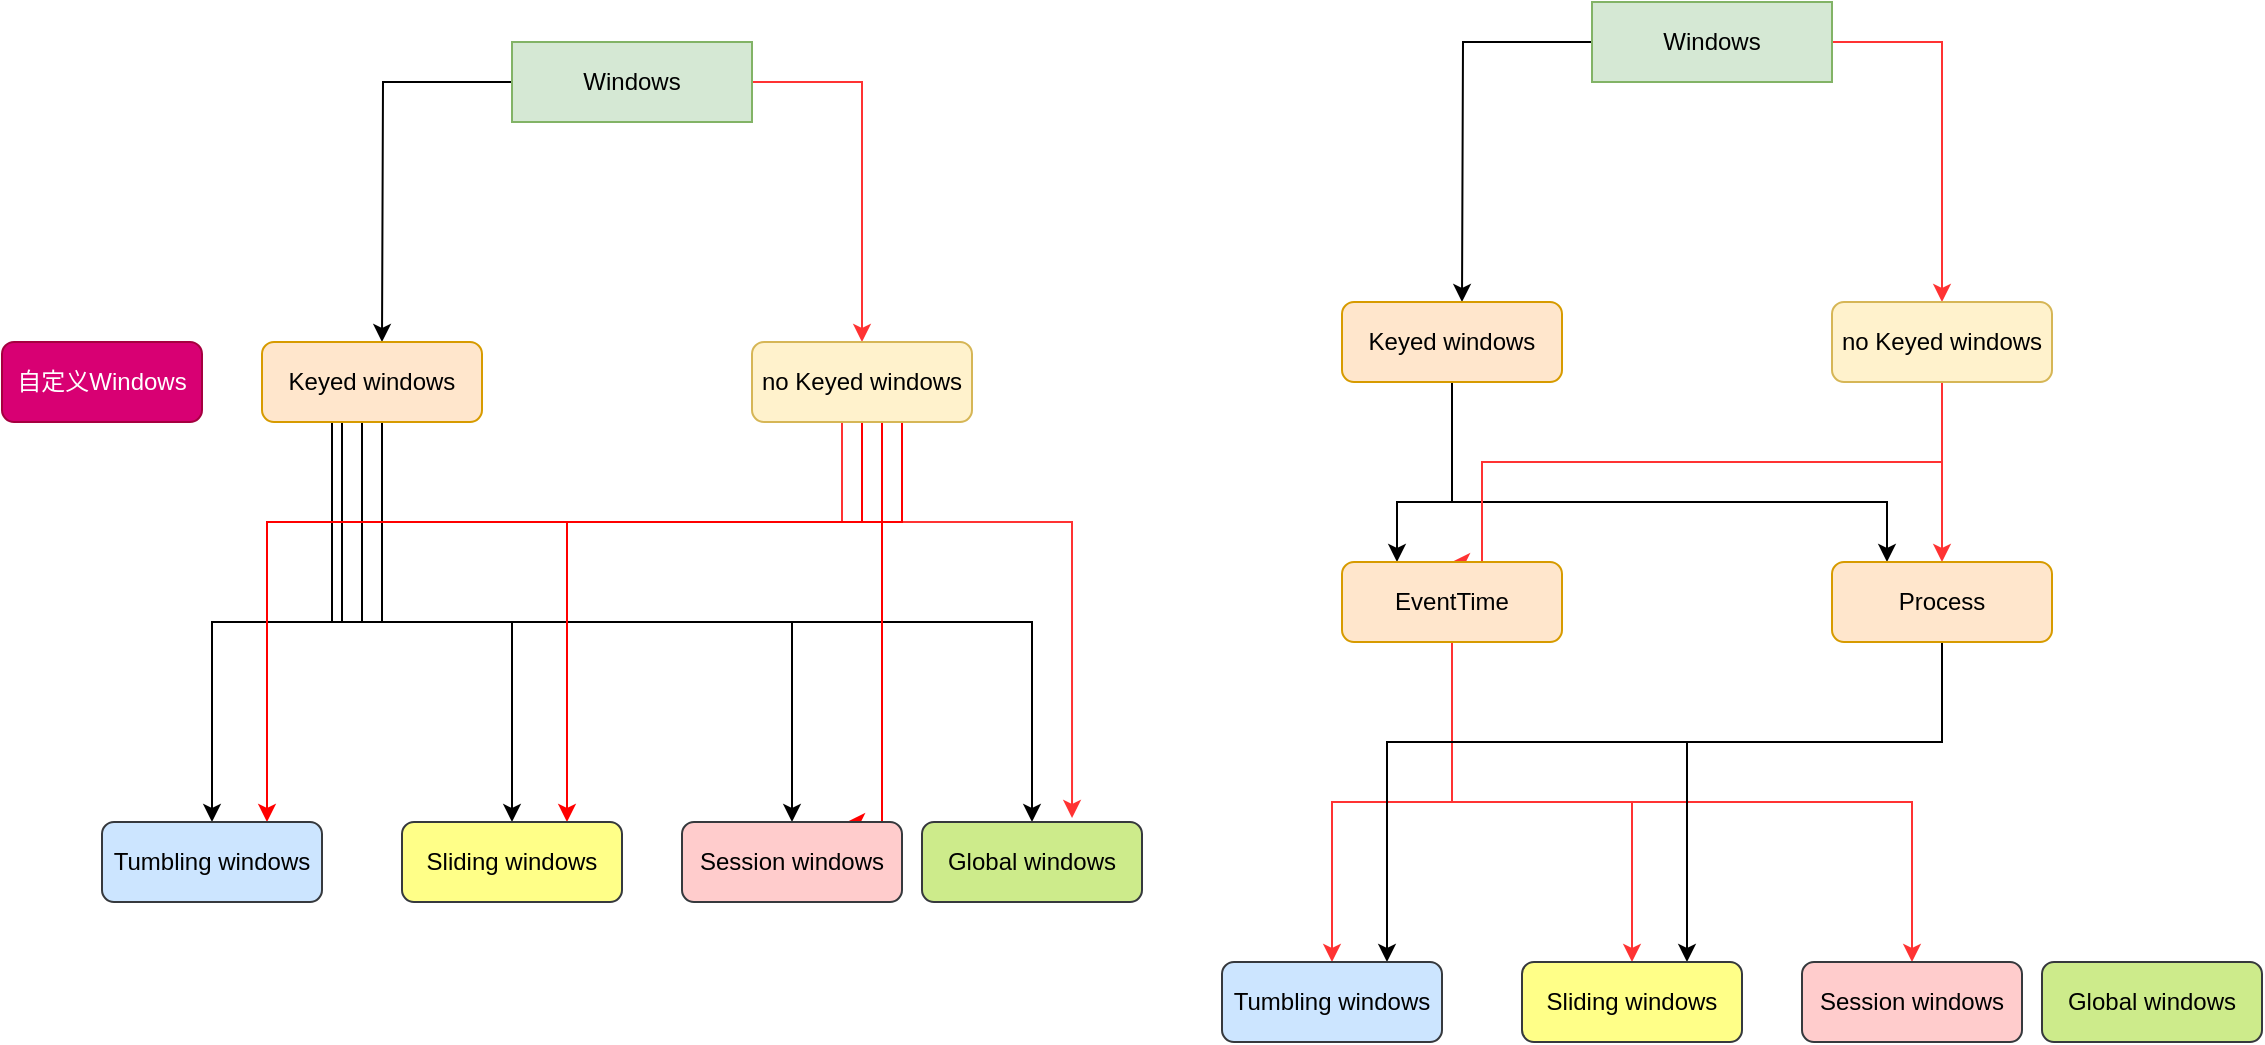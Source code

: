 <mxfile version="12.7.0" type="github">
  <diagram id="Ru3XZOxicHoybBzfZcY0" name="Page-1">
    <mxGraphModel dx="1613" dy="625" grid="1" gridSize="10" guides="1" tooltips="1" connect="1" arrows="1" fold="1" page="1" pageScale="1" pageWidth="827" pageHeight="1169" math="0" shadow="0">
      <root>
        <mxCell id="0"/>
        <mxCell id="1" parent="0"/>
        <mxCell id="Q_9SOwpwp80XgvmVCXkO-13" style="edgeStyle=orthogonalEdgeStyle;rounded=0;orthogonalLoop=1;jettySize=auto;html=1;entryX=0.5;entryY=0;entryDx=0;entryDy=0;strokeColor=#FF3333;" edge="1" parent="1" source="Q_9SOwpwp80XgvmVCXkO-1">
          <mxGeometry relative="1" as="geometry">
            <mxPoint x="-370" y="200" as="targetPoint"/>
            <Array as="points">
              <mxPoint x="-370" y="70"/>
            </Array>
          </mxGeometry>
        </mxCell>
        <mxCell id="Q_9SOwpwp80XgvmVCXkO-14" style="edgeStyle=orthogonalEdgeStyle;rounded=0;orthogonalLoop=1;jettySize=auto;html=1;" edge="1" parent="1" source="Q_9SOwpwp80XgvmVCXkO-1">
          <mxGeometry relative="1" as="geometry">
            <mxPoint x="-610" y="200" as="targetPoint"/>
          </mxGeometry>
        </mxCell>
        <mxCell id="Q_9SOwpwp80XgvmVCXkO-1" value="Windows" style="rounded=0;whiteSpace=wrap;html=1;fillColor=#d5e8d4;strokeColor=#82b366;" vertex="1" parent="1">
          <mxGeometry x="-545" y="50" width="120" height="40" as="geometry"/>
        </mxCell>
        <mxCell id="Q_9SOwpwp80XgvmVCXkO-15" style="edgeStyle=orthogonalEdgeStyle;rounded=0;orthogonalLoop=1;jettySize=auto;html=1;" edge="1" parent="1" source="Q_9SOwpwp80XgvmVCXkO-2" target="Q_9SOwpwp80XgvmVCXkO-6">
          <mxGeometry relative="1" as="geometry">
            <Array as="points">
              <mxPoint x="-620" y="340"/>
              <mxPoint x="-695" y="340"/>
            </Array>
          </mxGeometry>
        </mxCell>
        <mxCell id="Q_9SOwpwp80XgvmVCXkO-16" style="edgeStyle=orthogonalEdgeStyle;rounded=0;orthogonalLoop=1;jettySize=auto;html=1;entryX=0.5;entryY=0;entryDx=0;entryDy=0;" edge="1" parent="1" source="Q_9SOwpwp80XgvmVCXkO-2" target="Q_9SOwpwp80XgvmVCXkO-4">
          <mxGeometry relative="1" as="geometry">
            <Array as="points">
              <mxPoint x="-630" y="340"/>
              <mxPoint x="-545" y="340"/>
            </Array>
          </mxGeometry>
        </mxCell>
        <mxCell id="Q_9SOwpwp80XgvmVCXkO-17" style="edgeStyle=orthogonalEdgeStyle;rounded=0;orthogonalLoop=1;jettySize=auto;html=1;" edge="1" parent="1" source="Q_9SOwpwp80XgvmVCXkO-2" target="Q_9SOwpwp80XgvmVCXkO-7">
          <mxGeometry relative="1" as="geometry">
            <Array as="points">
              <mxPoint x="-635" y="340"/>
              <mxPoint x="-405" y="340"/>
            </Array>
          </mxGeometry>
        </mxCell>
        <mxCell id="Q_9SOwpwp80XgvmVCXkO-18" style="edgeStyle=orthogonalEdgeStyle;rounded=0;orthogonalLoop=1;jettySize=auto;html=1;entryX=0.5;entryY=0;entryDx=0;entryDy=0;" edge="1" parent="1" source="Q_9SOwpwp80XgvmVCXkO-2" target="Q_9SOwpwp80XgvmVCXkO-5">
          <mxGeometry relative="1" as="geometry">
            <Array as="points">
              <mxPoint x="-610" y="340"/>
              <mxPoint x="-285" y="340"/>
            </Array>
          </mxGeometry>
        </mxCell>
        <mxCell id="Q_9SOwpwp80XgvmVCXkO-2" value="Keyed windows" style="rounded=1;whiteSpace=wrap;html=1;fillColor=#ffe6cc;strokeColor=#d79b00;" vertex="1" parent="1">
          <mxGeometry x="-670" y="200" width="110" height="40" as="geometry"/>
        </mxCell>
        <mxCell id="Q_9SOwpwp80XgvmVCXkO-19" style="edgeStyle=orthogonalEdgeStyle;rounded=0;orthogonalLoop=1;jettySize=auto;html=1;entryX=0.682;entryY=-0.05;entryDx=0;entryDy=0;entryPerimeter=0;strokeColor=#FF3333;" edge="1" parent="1" source="Q_9SOwpwp80XgvmVCXkO-3" target="Q_9SOwpwp80XgvmVCXkO-5">
          <mxGeometry relative="1" as="geometry">
            <Array as="points">
              <mxPoint x="-380" y="290"/>
              <mxPoint x="-265" y="290"/>
            </Array>
          </mxGeometry>
        </mxCell>
        <mxCell id="Q_9SOwpwp80XgvmVCXkO-20" style="edgeStyle=orthogonalEdgeStyle;rounded=0;orthogonalLoop=1;jettySize=auto;html=1;entryX=0.75;entryY=0;entryDx=0;entryDy=0;strokeColor=#FF0000;" edge="1" parent="1" source="Q_9SOwpwp80XgvmVCXkO-3" target="Q_9SOwpwp80XgvmVCXkO-7">
          <mxGeometry relative="1" as="geometry">
            <Array as="points">
              <mxPoint x="-360" y="440"/>
            </Array>
          </mxGeometry>
        </mxCell>
        <mxCell id="Q_9SOwpwp80XgvmVCXkO-21" style="edgeStyle=orthogonalEdgeStyle;rounded=0;orthogonalLoop=1;jettySize=auto;html=1;entryX=0.75;entryY=0;entryDx=0;entryDy=0;strokeColor=#FF0000;" edge="1" parent="1" source="Q_9SOwpwp80XgvmVCXkO-3" target="Q_9SOwpwp80XgvmVCXkO-4">
          <mxGeometry relative="1" as="geometry">
            <Array as="points">
              <mxPoint x="-370" y="290"/>
              <mxPoint x="-517" y="290"/>
            </Array>
          </mxGeometry>
        </mxCell>
        <mxCell id="Q_9SOwpwp80XgvmVCXkO-22" style="edgeStyle=orthogonalEdgeStyle;rounded=0;orthogonalLoop=1;jettySize=auto;html=1;entryX=0.75;entryY=0;entryDx=0;entryDy=0;fillColor=#ffff88;strokeColor=#FF0000;" edge="1" parent="1" source="Q_9SOwpwp80XgvmVCXkO-3" target="Q_9SOwpwp80XgvmVCXkO-6">
          <mxGeometry relative="1" as="geometry">
            <Array as="points">
              <mxPoint x="-350" y="290"/>
              <mxPoint x="-667" y="290"/>
            </Array>
          </mxGeometry>
        </mxCell>
        <mxCell id="Q_9SOwpwp80XgvmVCXkO-3" value="no Keyed windows" style="rounded=1;whiteSpace=wrap;html=1;fillColor=#fff2cc;strokeColor=#d6b656;" vertex="1" parent="1">
          <mxGeometry x="-425" y="200" width="110" height="40" as="geometry"/>
        </mxCell>
        <mxCell id="Q_9SOwpwp80XgvmVCXkO-4" value="Sliding windows" style="rounded=1;whiteSpace=wrap;html=1;fillColor=#ffff88;strokeColor=#36393d;" vertex="1" parent="1">
          <mxGeometry x="-600" y="440" width="110" height="40" as="geometry"/>
        </mxCell>
        <mxCell id="Q_9SOwpwp80XgvmVCXkO-5" value="Global windows" style="rounded=1;whiteSpace=wrap;html=1;fillColor=#cdeb8b;strokeColor=#36393d;" vertex="1" parent="1">
          <mxGeometry x="-340" y="440" width="110" height="40" as="geometry"/>
        </mxCell>
        <mxCell id="Q_9SOwpwp80XgvmVCXkO-6" value="Tumbling windows" style="rounded=1;whiteSpace=wrap;html=1;fillColor=#cce5ff;strokeColor=#36393d;" vertex="1" parent="1">
          <mxGeometry x="-750" y="440" width="110" height="40" as="geometry"/>
        </mxCell>
        <mxCell id="Q_9SOwpwp80XgvmVCXkO-7" value="Session windows" style="rounded=1;whiteSpace=wrap;html=1;fillColor=#ffcccc;strokeColor=#36393d;" vertex="1" parent="1">
          <mxGeometry x="-460" y="440" width="110" height="40" as="geometry"/>
        </mxCell>
        <mxCell id="Q_9SOwpwp80XgvmVCXkO-23" style="edgeStyle=orthogonalEdgeStyle;rounded=0;orthogonalLoop=1;jettySize=auto;html=1;entryX=0.5;entryY=0;entryDx=0;entryDy=0;strokeColor=#FF3333;" edge="1" parent="1" source="Q_9SOwpwp80XgvmVCXkO-25">
          <mxGeometry relative="1" as="geometry">
            <mxPoint x="170" y="180" as="targetPoint"/>
            <Array as="points">
              <mxPoint x="170" y="50"/>
            </Array>
          </mxGeometry>
        </mxCell>
        <mxCell id="Q_9SOwpwp80XgvmVCXkO-24" style="edgeStyle=orthogonalEdgeStyle;rounded=0;orthogonalLoop=1;jettySize=auto;html=1;strokeColor=#000000;" edge="1" parent="1" source="Q_9SOwpwp80XgvmVCXkO-25">
          <mxGeometry relative="1" as="geometry">
            <mxPoint x="-70" y="180" as="targetPoint"/>
          </mxGeometry>
        </mxCell>
        <mxCell id="Q_9SOwpwp80XgvmVCXkO-25" value="Windows" style="rounded=0;whiteSpace=wrap;html=1;fillColor=#d5e8d4;strokeColor=#82b366;" vertex="1" parent="1">
          <mxGeometry x="-5" y="30" width="120" height="40" as="geometry"/>
        </mxCell>
        <mxCell id="Q_9SOwpwp80XgvmVCXkO-44" style="edgeStyle=orthogonalEdgeStyle;rounded=0;orthogonalLoop=1;jettySize=auto;html=1;entryX=0.25;entryY=0;entryDx=0;entryDy=0;strokeColor=#000000;" edge="1" parent="1" source="Q_9SOwpwp80XgvmVCXkO-26" target="Q_9SOwpwp80XgvmVCXkO-28">
          <mxGeometry relative="1" as="geometry">
            <Array as="points">
              <mxPoint x="-75" y="280"/>
              <mxPoint x="-102" y="280"/>
            </Array>
          </mxGeometry>
        </mxCell>
        <mxCell id="Q_9SOwpwp80XgvmVCXkO-46" style="edgeStyle=orthogonalEdgeStyle;rounded=0;orthogonalLoop=1;jettySize=auto;html=1;entryX=0.25;entryY=0;entryDx=0;entryDy=0;strokeColor=#000000;" edge="1" parent="1" source="Q_9SOwpwp80XgvmVCXkO-26" target="Q_9SOwpwp80XgvmVCXkO-29">
          <mxGeometry relative="1" as="geometry">
            <Array as="points">
              <mxPoint x="-75" y="280"/>
              <mxPoint x="143" y="280"/>
            </Array>
          </mxGeometry>
        </mxCell>
        <mxCell id="Q_9SOwpwp80XgvmVCXkO-26" value="Keyed windows" style="rounded=1;whiteSpace=wrap;html=1;fillColor=#ffe6cc;strokeColor=#d79b00;" vertex="1" parent="1">
          <mxGeometry x="-130" y="180" width="110" height="40" as="geometry"/>
        </mxCell>
        <mxCell id="Q_9SOwpwp80XgvmVCXkO-36" style="edgeStyle=orthogonalEdgeStyle;rounded=0;orthogonalLoop=1;jettySize=auto;html=1;entryX=0.5;entryY=0;entryDx=0;entryDy=0;strokeColor=#FF3333;" edge="1" parent="1" source="Q_9SOwpwp80XgvmVCXkO-27" target="Q_9SOwpwp80XgvmVCXkO-29">
          <mxGeometry relative="1" as="geometry"/>
        </mxCell>
        <mxCell id="Q_9SOwpwp80XgvmVCXkO-37" style="edgeStyle=orthogonalEdgeStyle;rounded=0;orthogonalLoop=1;jettySize=auto;html=1;entryX=0.5;entryY=0;entryDx=0;entryDy=0;strokeColor=#FF3333;" edge="1" parent="1" source="Q_9SOwpwp80XgvmVCXkO-27" target="Q_9SOwpwp80XgvmVCXkO-28">
          <mxGeometry relative="1" as="geometry">
            <Array as="points">
              <mxPoint x="170" y="260"/>
              <mxPoint x="-60" y="260"/>
              <mxPoint x="-60" y="310"/>
            </Array>
          </mxGeometry>
        </mxCell>
        <mxCell id="Q_9SOwpwp80XgvmVCXkO-27" value="no Keyed windows" style="rounded=1;whiteSpace=wrap;html=1;fillColor=#fff2cc;strokeColor=#d6b656;" vertex="1" parent="1">
          <mxGeometry x="115" y="180" width="110" height="40" as="geometry"/>
        </mxCell>
        <mxCell id="Q_9SOwpwp80XgvmVCXkO-38" style="edgeStyle=orthogonalEdgeStyle;rounded=0;orthogonalLoop=1;jettySize=auto;html=1;entryX=0.5;entryY=0;entryDx=0;entryDy=0;strokeColor=#FF3333;" edge="1" parent="1" source="Q_9SOwpwp80XgvmVCXkO-28" target="Q_9SOwpwp80XgvmVCXkO-34">
          <mxGeometry relative="1" as="geometry"/>
        </mxCell>
        <mxCell id="Q_9SOwpwp80XgvmVCXkO-39" style="edgeStyle=orthogonalEdgeStyle;rounded=0;orthogonalLoop=1;jettySize=auto;html=1;entryX=0.5;entryY=0;entryDx=0;entryDy=0;strokeColor=#FF3333;" edge="1" parent="1" source="Q_9SOwpwp80XgvmVCXkO-28" target="Q_9SOwpwp80XgvmVCXkO-32">
          <mxGeometry relative="1" as="geometry"/>
        </mxCell>
        <mxCell id="Q_9SOwpwp80XgvmVCXkO-40" style="edgeStyle=orthogonalEdgeStyle;rounded=0;orthogonalLoop=1;jettySize=auto;html=1;entryX=0.5;entryY=0;entryDx=0;entryDy=0;strokeColor=#FF3333;" edge="1" parent="1" source="Q_9SOwpwp80XgvmVCXkO-28" target="Q_9SOwpwp80XgvmVCXkO-35">
          <mxGeometry relative="1" as="geometry">
            <Array as="points">
              <mxPoint x="-75" y="430"/>
              <mxPoint x="155" y="430"/>
            </Array>
          </mxGeometry>
        </mxCell>
        <mxCell id="Q_9SOwpwp80XgvmVCXkO-28" value="EventTime" style="rounded=1;whiteSpace=wrap;html=1;fillColor=#ffe6cc;strokeColor=#d79b00;" vertex="1" parent="1">
          <mxGeometry x="-130" y="310" width="110" height="40" as="geometry"/>
        </mxCell>
        <mxCell id="Q_9SOwpwp80XgvmVCXkO-49" style="edgeStyle=orthogonalEdgeStyle;rounded=0;orthogonalLoop=1;jettySize=auto;html=1;entryX=0.75;entryY=0;entryDx=0;entryDy=0;strokeColor=#000000;" edge="1" parent="1" source="Q_9SOwpwp80XgvmVCXkO-29" target="Q_9SOwpwp80XgvmVCXkO-32">
          <mxGeometry relative="1" as="geometry">
            <Array as="points">
              <mxPoint x="170" y="400"/>
              <mxPoint x="43" y="400"/>
            </Array>
          </mxGeometry>
        </mxCell>
        <mxCell id="Q_9SOwpwp80XgvmVCXkO-50" style="edgeStyle=orthogonalEdgeStyle;rounded=0;orthogonalLoop=1;jettySize=auto;html=1;entryX=0.75;entryY=0;entryDx=0;entryDy=0;strokeColor=#000000;" edge="1" parent="1" source="Q_9SOwpwp80XgvmVCXkO-29" target="Q_9SOwpwp80XgvmVCXkO-34">
          <mxGeometry relative="1" as="geometry">
            <Array as="points">
              <mxPoint x="170" y="400"/>
              <mxPoint x="-107" y="400"/>
            </Array>
          </mxGeometry>
        </mxCell>
        <mxCell id="Q_9SOwpwp80XgvmVCXkO-29" value="Process" style="rounded=1;whiteSpace=wrap;html=1;fillColor=#ffe6cc;strokeColor=#d79b00;" vertex="1" parent="1">
          <mxGeometry x="115" y="310" width="110" height="40" as="geometry"/>
        </mxCell>
        <mxCell id="Q_9SOwpwp80XgvmVCXkO-30" value="自定义Windows" style="rounded=1;whiteSpace=wrap;html=1;fillColor=#d80073;strokeColor=#A50040;fontColor=#ffffff;" vertex="1" parent="1">
          <mxGeometry x="-800" y="200" width="100" height="40" as="geometry"/>
        </mxCell>
        <mxCell id="Q_9SOwpwp80XgvmVCXkO-32" value="Sliding windows" style="rounded=1;whiteSpace=wrap;html=1;fillColor=#ffff88;strokeColor=#36393d;" vertex="1" parent="1">
          <mxGeometry x="-40" y="510" width="110" height="40" as="geometry"/>
        </mxCell>
        <mxCell id="Q_9SOwpwp80XgvmVCXkO-33" value="Global windows" style="rounded=1;whiteSpace=wrap;html=1;fillColor=#cdeb8b;strokeColor=#36393d;" vertex="1" parent="1">
          <mxGeometry x="220" y="510" width="110" height="40" as="geometry"/>
        </mxCell>
        <mxCell id="Q_9SOwpwp80XgvmVCXkO-34" value="Tumbling windows" style="rounded=1;whiteSpace=wrap;html=1;fillColor=#cce5ff;strokeColor=#36393d;" vertex="1" parent="1">
          <mxGeometry x="-190" y="510" width="110" height="40" as="geometry"/>
        </mxCell>
        <mxCell id="Q_9SOwpwp80XgvmVCXkO-35" value="Session windows" style="rounded=1;whiteSpace=wrap;html=1;fillColor=#ffcccc;strokeColor=#36393d;" vertex="1" parent="1">
          <mxGeometry x="100" y="510" width="110" height="40" as="geometry"/>
        </mxCell>
      </root>
    </mxGraphModel>
  </diagram>
</mxfile>
